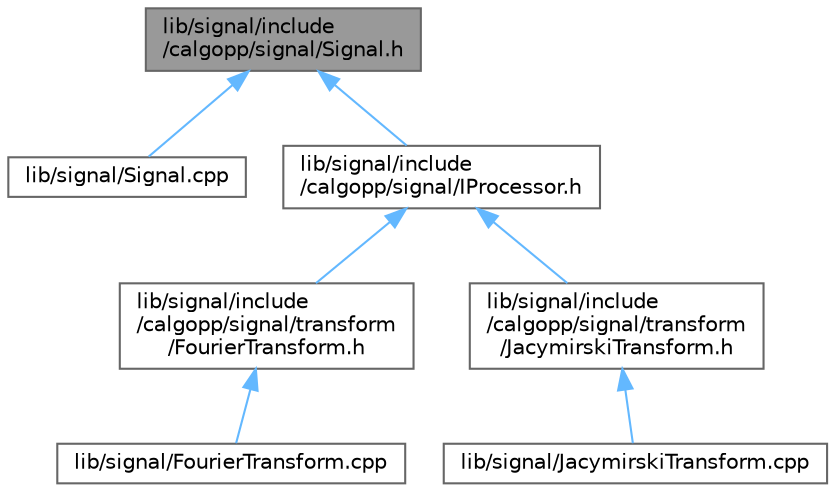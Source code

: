 digraph "lib/signal/include/calgopp/signal/Signal.h"
{
 // LATEX_PDF_SIZE
  bgcolor="transparent";
  edge [fontname=Helvetica,fontsize=10,labelfontname=Helvetica,labelfontsize=10];
  node [fontname=Helvetica,fontsize=10,shape=box,height=0.2,width=0.4];
  Node1 [label="lib/signal/include\l/calgopp/signal/Signal.h",height=0.2,width=0.4,color="gray40", fillcolor="grey60", style="filled", fontcolor="black",tooltip=" "];
  Node1 -> Node2 [dir="back",color="steelblue1",style="solid"];
  Node2 [label="lib/signal/Signal.cpp",height=0.2,width=0.4,color="grey40", fillcolor="white", style="filled",URL="$Signal_8cpp.html",tooltip=" "];
  Node1 -> Node3 [dir="back",color="steelblue1",style="solid"];
  Node3 [label="lib/signal/include\l/calgopp/signal/IProcessor.h",height=0.2,width=0.4,color="grey40", fillcolor="white", style="filled",URL="$IProcessor_8h.html",tooltip=" "];
  Node3 -> Node4 [dir="back",color="steelblue1",style="solid"];
  Node4 [label="lib/signal/include\l/calgopp/signal/transform\l/FourierTransform.h",height=0.2,width=0.4,color="grey40", fillcolor="white", style="filled",URL="$FourierTransform_8h.html",tooltip=" "];
  Node4 -> Node5 [dir="back",color="steelblue1",style="solid"];
  Node5 [label="lib/signal/FourierTransform.cpp",height=0.2,width=0.4,color="grey40", fillcolor="white", style="filled",URL="$FourierTransform_8cpp.html",tooltip=" "];
  Node3 -> Node6 [dir="back",color="steelblue1",style="solid"];
  Node6 [label="lib/signal/include\l/calgopp/signal/transform\l/JacymirskiTransform.h",height=0.2,width=0.4,color="grey40", fillcolor="white", style="filled",URL="$JacymirskiTransform_8h.html",tooltip=" "];
  Node6 -> Node7 [dir="back",color="steelblue1",style="solid"];
  Node7 [label="lib/signal/JacymirskiTransform.cpp",height=0.2,width=0.4,color="grey40", fillcolor="white", style="filled",URL="$JacymirskiTransform_8cpp.html",tooltip=" "];
}
